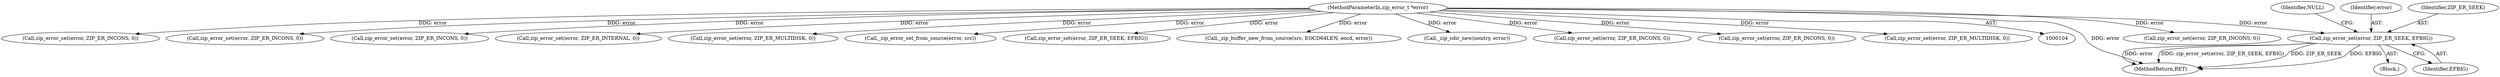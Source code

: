 digraph "0_libzip_9b46957ec98d85a572e9ef98301247f39338a3b5@pointer" {
"1000154" [label="(Call,zip_error_set(error, ZIP_ER_SEEK, EFBIG))"];
"1000109" [label="(MethodParameterIn,zip_error_t *error)"];
"1000483" [label="(MethodReturn,RET)"];
"1000153" [label="(Block,)"];
"1000159" [label="(Identifier,NULL)"];
"1000450" [label="(Call,zip_error_set(error, ZIP_ER_INCONS, 0))"];
"1000154" [label="(Call,zip_error_set(error, ZIP_ER_SEEK, EFBIG))"];
"1000169" [label="(Call,zip_error_set(error, ZIP_ER_INCONS, 0))"];
"1000155" [label="(Identifier,error)"];
"1000240" [label="(Call,zip_error_set(error, ZIP_ER_INCONS, 0))"];
"1000270" [label="(Call,zip_error_set(error, ZIP_ER_INCONS, 0))"];
"1000389" [label="(Call,zip_error_set(error, ZIP_ER_INTERNAL, 0))"];
"1000341" [label="(Call,zip_error_set(error, ZIP_ER_MULTIDISK, 0))"];
"1000157" [label="(Identifier,EFBIG)"];
"1000209" [label="(Call,_zip_error_set_from_source(error, src))"];
"1000416" [label="(Call,zip_error_set(error, ZIP_ER_SEEK, EFBIG))"];
"1000218" [label="(Call,_zip_buffer_new_from_source(src, EOCD64LEN, eocd, error))"];
"1000460" [label="(Call,_zip_cdir_new(nentry, error))"];
"1000156" [label="(Identifier,ZIP_ER_SEEK)"];
"1000431" [label="(Call,zip_error_set(error, ZIP_ER_INCONS, 0))"];
"1000321" [label="(Call,zip_error_set(error, ZIP_ER_INCONS, 0))"];
"1000365" [label="(Call,zip_error_set(error, ZIP_ER_MULTIDISK, 0))"];
"1000109" [label="(MethodParameterIn,zip_error_t *error)"];
"1000154" -> "1000153"  [label="AST: "];
"1000154" -> "1000157"  [label="CFG: "];
"1000155" -> "1000154"  [label="AST: "];
"1000156" -> "1000154"  [label="AST: "];
"1000157" -> "1000154"  [label="AST: "];
"1000159" -> "1000154"  [label="CFG: "];
"1000154" -> "1000483"  [label="DDG: EFBIG"];
"1000154" -> "1000483"  [label="DDG: error"];
"1000154" -> "1000483"  [label="DDG: zip_error_set(error, ZIP_ER_SEEK, EFBIG)"];
"1000154" -> "1000483"  [label="DDG: ZIP_ER_SEEK"];
"1000109" -> "1000154"  [label="DDG: error"];
"1000109" -> "1000104"  [label="AST: "];
"1000109" -> "1000483"  [label="DDG: error"];
"1000109" -> "1000169"  [label="DDG: error"];
"1000109" -> "1000209"  [label="DDG: error"];
"1000109" -> "1000218"  [label="DDG: error"];
"1000109" -> "1000240"  [label="DDG: error"];
"1000109" -> "1000270"  [label="DDG: error"];
"1000109" -> "1000321"  [label="DDG: error"];
"1000109" -> "1000341"  [label="DDG: error"];
"1000109" -> "1000365"  [label="DDG: error"];
"1000109" -> "1000389"  [label="DDG: error"];
"1000109" -> "1000416"  [label="DDG: error"];
"1000109" -> "1000431"  [label="DDG: error"];
"1000109" -> "1000450"  [label="DDG: error"];
"1000109" -> "1000460"  [label="DDG: error"];
}
